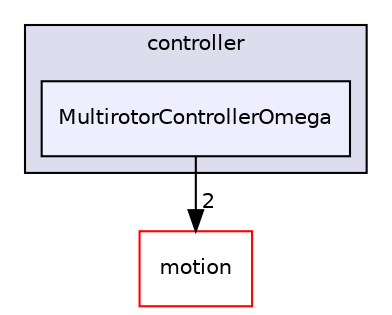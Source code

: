 digraph "/root/scrimmage/scrimmage/include/scrimmage/plugins/controller/MultirotorControllerOmega" {
  compound=true
  node [ fontsize="10", fontname="Helvetica"];
  edge [ labelfontsize="10", labelfontname="Helvetica"];
  subgraph clusterdir_da9620d34cca5c42773312c818662e06 {
    graph [ bgcolor="#ddddee", pencolor="black", label="controller" fontname="Helvetica", fontsize="10", URL="dir_da9620d34cca5c42773312c818662e06.html"]
  dir_b21bd10ca32d81750a1d6da25ba47237 [shape=box, label="MultirotorControllerOmega", style="filled", fillcolor="#eeeeff", pencolor="black", URL="dir_b21bd10ca32d81750a1d6da25ba47237.html"];
  }
  dir_accb3fd3c749527533ae278fdffb4d13 [shape=box label="motion" fillcolor="white" style="filled" color="red" URL="dir_accb3fd3c749527533ae278fdffb4d13.html"];
  dir_b21bd10ca32d81750a1d6da25ba47237->dir_accb3fd3c749527533ae278fdffb4d13 [headlabel="2", labeldistance=1.5 headhref="dir_000071_000107.html"];
}
